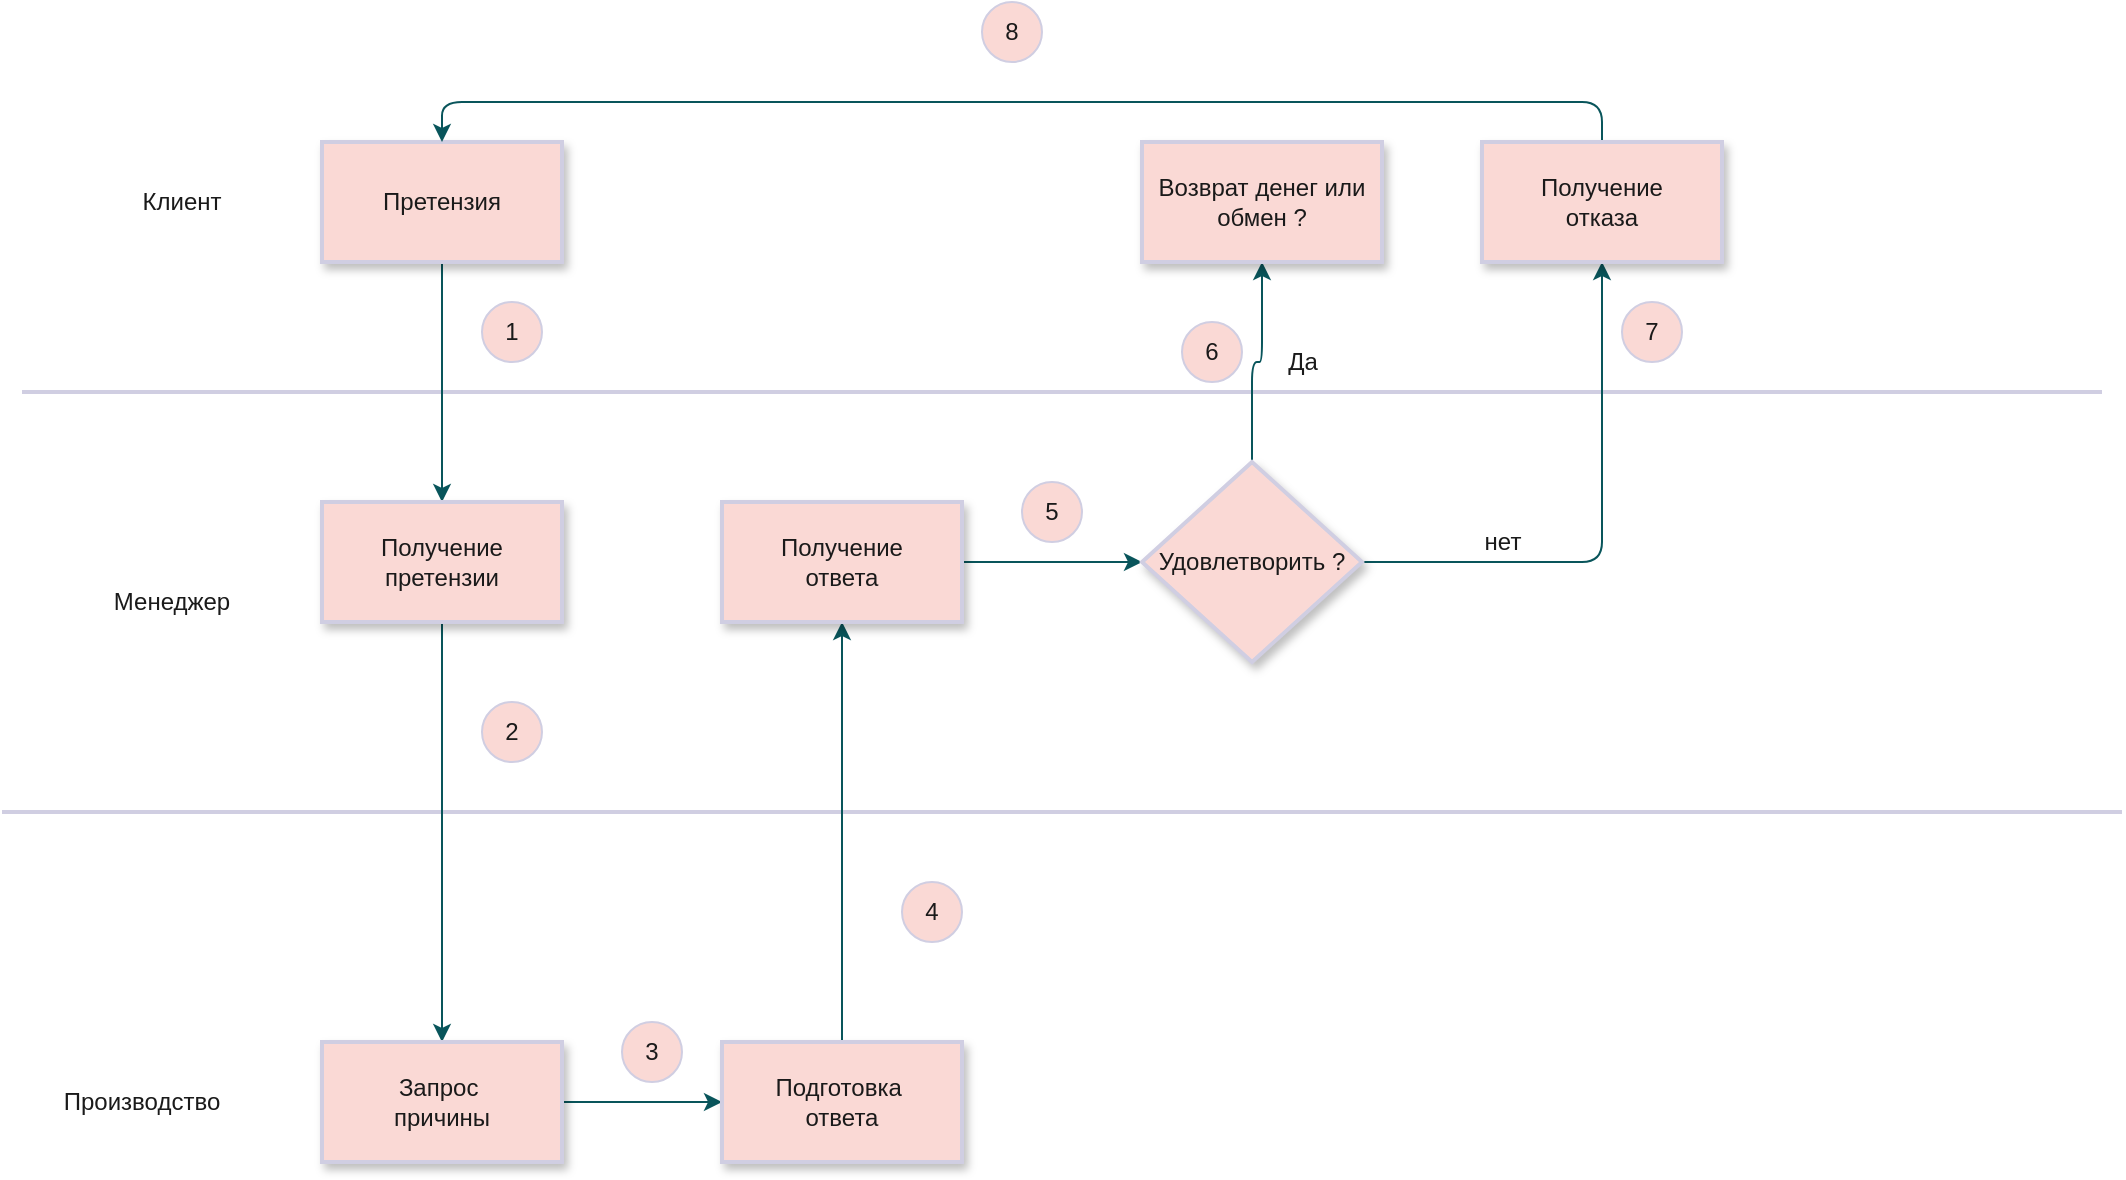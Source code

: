 <mxfile version="14.6.10" type="github">
  <diagram name="Page-1" id="2a216829-ef6e-dabb-86c1-c78162f3ba2b">
    <mxGraphModel dx="1255" dy="804" grid="1" gridSize="10" guides="1" tooltips="1" connect="1" arrows="1" fold="1" page="1" pageScale="1" pageWidth="850" pageHeight="1100" math="0" shadow="0">
      <root>
        <mxCell id="0" />
        <mxCell id="1" parent="0" />
        <mxCell id="8sKl_iNlSNDo3tOQ9S4O-7" value="" style="line;strokeWidth=2;html=1;rounded=0;sketch=0;fontColor=#1A1A1A;fillColor=#FAD9D5;strokeColor=#D0CEE2;" vertex="1" parent="1">
          <mxGeometry x="80" y="450" width="1060" height="10" as="geometry" />
        </mxCell>
        <mxCell id="8sKl_iNlSNDo3tOQ9S4O-8" value="" style="line;strokeWidth=2;html=1;rounded=0;sketch=0;fontColor=#1A1A1A;fillColor=#FAD9D5;strokeColor=#D0CEE2;" vertex="1" parent="1">
          <mxGeometry x="90" y="240" width="1040" height="10" as="geometry" />
        </mxCell>
        <mxCell id="8sKl_iNlSNDo3tOQ9S4O-11" value="Клиент" style="text;html=1;strokeColor=none;fillColor=none;align=center;verticalAlign=middle;whiteSpace=wrap;rounded=0;sketch=0;fontColor=#1A1A1A;" vertex="1" parent="1">
          <mxGeometry x="130" y="130" width="80" height="40" as="geometry" />
        </mxCell>
        <mxCell id="8sKl_iNlSNDo3tOQ9S4O-14" value="Менеджер" style="text;html=1;strokeColor=none;fillColor=none;align=center;verticalAlign=middle;whiteSpace=wrap;rounded=0;sketch=0;fontColor=#1A1A1A;" vertex="1" parent="1">
          <mxGeometry x="120" y="330" width="90" height="40" as="geometry" />
        </mxCell>
        <mxCell id="8sKl_iNlSNDo3tOQ9S4O-15" value="Производство" style="text;html=1;strokeColor=none;fillColor=none;align=center;verticalAlign=middle;whiteSpace=wrap;rounded=0;sketch=0;fontColor=#1A1A1A;" vertex="1" parent="1">
          <mxGeometry x="130" y="590" width="40" height="20" as="geometry" />
        </mxCell>
        <mxCell id="8sKl_iNlSNDo3tOQ9S4O-19" value="" style="edgeStyle=orthogonalEdgeStyle;curved=0;rounded=1;sketch=0;orthogonalLoop=1;jettySize=auto;html=1;fontColor=#1A1A1A;strokeColor=#09555B;" edge="1" parent="1" source="8sKl_iNlSNDo3tOQ9S4O-17" target="8sKl_iNlSNDo3tOQ9S4O-18">
          <mxGeometry relative="1" as="geometry" />
        </mxCell>
        <mxCell id="8sKl_iNlSNDo3tOQ9S4O-17" value="Претензия" style="whiteSpace=wrap;html=1;rounded=0;sketch=0;fontColor=#1A1A1A;strokeColor=#D0CEE2;fillColor=#FAD9D5;strokeWidth=2;shadow=1;" vertex="1" parent="1">
          <mxGeometry x="240" y="120" width="120" height="60" as="geometry" />
        </mxCell>
        <mxCell id="8sKl_iNlSNDo3tOQ9S4O-21" value="" style="edgeStyle=orthogonalEdgeStyle;curved=0;rounded=1;sketch=0;orthogonalLoop=1;jettySize=auto;html=1;fontColor=#1A1A1A;strokeColor=#09555B;" edge="1" parent="1" source="8sKl_iNlSNDo3tOQ9S4O-18" target="8sKl_iNlSNDo3tOQ9S4O-20">
          <mxGeometry relative="1" as="geometry" />
        </mxCell>
        <mxCell id="8sKl_iNlSNDo3tOQ9S4O-18" value="Получение&lt;br&gt;претензии" style="whiteSpace=wrap;html=1;rounded=0;sketch=0;fontColor=#1A1A1A;strokeColor=#D0CEE2;fillColor=#FAD9D5;strokeWidth=2;shadow=1;" vertex="1" parent="1">
          <mxGeometry x="240" y="300" width="120" height="60" as="geometry" />
        </mxCell>
        <mxCell id="8sKl_iNlSNDo3tOQ9S4O-23" value="" style="edgeStyle=orthogonalEdgeStyle;curved=0;rounded=1;sketch=0;orthogonalLoop=1;jettySize=auto;html=1;fontColor=#1A1A1A;strokeColor=#09555B;" edge="1" parent="1" source="8sKl_iNlSNDo3tOQ9S4O-20" target="8sKl_iNlSNDo3tOQ9S4O-22">
          <mxGeometry relative="1" as="geometry" />
        </mxCell>
        <mxCell id="8sKl_iNlSNDo3tOQ9S4O-20" value="Запрос&amp;nbsp;&lt;br&gt;причины" style="whiteSpace=wrap;html=1;rounded=0;sketch=0;fontColor=#1A1A1A;strokeColor=#D0CEE2;fillColor=#FAD9D5;strokeWidth=2;shadow=1;" vertex="1" parent="1">
          <mxGeometry x="240" y="570" width="120" height="60" as="geometry" />
        </mxCell>
        <mxCell id="8sKl_iNlSNDo3tOQ9S4O-35" value="" style="edgeStyle=orthogonalEdgeStyle;curved=0;rounded=1;sketch=0;orthogonalLoop=1;jettySize=auto;html=1;fontColor=#1A1A1A;strokeColor=#09555B;entryX=0.5;entryY=1;entryDx=0;entryDy=0;" edge="1" parent="1" source="8sKl_iNlSNDo3tOQ9S4O-22" target="8sKl_iNlSNDo3tOQ9S4O-30">
          <mxGeometry relative="1" as="geometry" />
        </mxCell>
        <mxCell id="8sKl_iNlSNDo3tOQ9S4O-22" value="Подготовка&amp;nbsp;&lt;br&gt;ответа" style="whiteSpace=wrap;html=1;rounded=0;sketch=0;fontColor=#1A1A1A;strokeColor=#D0CEE2;fillColor=#FAD9D5;strokeWidth=2;shadow=1;" vertex="1" parent="1">
          <mxGeometry x="440" y="570" width="120" height="60" as="geometry" />
        </mxCell>
        <mxCell id="8sKl_iNlSNDo3tOQ9S4O-37" style="edgeStyle=orthogonalEdgeStyle;curved=0;rounded=1;sketch=0;orthogonalLoop=1;jettySize=auto;html=1;entryX=0;entryY=0.5;entryDx=0;entryDy=0;fontColor=#1A1A1A;strokeColor=#09555B;" edge="1" parent="1" source="8sKl_iNlSNDo3tOQ9S4O-30" target="8sKl_iNlSNDo3tOQ9S4O-36">
          <mxGeometry relative="1" as="geometry" />
        </mxCell>
        <mxCell id="8sKl_iNlSNDo3tOQ9S4O-30" value="Получение&lt;br&gt;ответа" style="whiteSpace=wrap;html=1;rounded=0;sketch=0;fontColor=#1A1A1A;strokeColor=#D0CEE2;fillColor=#FAD9D5;strokeWidth=2;shadow=1;" vertex="1" parent="1">
          <mxGeometry x="440" y="300" width="120" height="60" as="geometry" />
        </mxCell>
        <mxCell id="8sKl_iNlSNDo3tOQ9S4O-39" value="" style="edgeStyle=orthogonalEdgeStyle;curved=0;rounded=1;sketch=0;orthogonalLoop=1;jettySize=auto;html=1;fontColor=#1A1A1A;strokeColor=#09555B;" edge="1" parent="1" source="8sKl_iNlSNDo3tOQ9S4O-36" target="8sKl_iNlSNDo3tOQ9S4O-38">
          <mxGeometry relative="1" as="geometry" />
        </mxCell>
        <mxCell id="8sKl_iNlSNDo3tOQ9S4O-41" value="" style="edgeStyle=orthogonalEdgeStyle;curved=0;rounded=1;sketch=0;orthogonalLoop=1;jettySize=auto;html=1;fontColor=#1A1A1A;strokeColor=#09555B;" edge="1" parent="1" source="8sKl_iNlSNDo3tOQ9S4O-36" target="8sKl_iNlSNDo3tOQ9S4O-40">
          <mxGeometry relative="1" as="geometry" />
        </mxCell>
        <mxCell id="8sKl_iNlSNDo3tOQ9S4O-36" value="Удовлетворить ?" style="rhombus;whiteSpace=wrap;html=1;rounded=0;sketch=0;fontColor=#1A1A1A;strokeColor=#D0CEE2;fillColor=#FAD9D5;strokeWidth=2;shadow=1;" vertex="1" parent="1">
          <mxGeometry x="650" y="280" width="110" height="100" as="geometry" />
        </mxCell>
        <mxCell id="8sKl_iNlSNDo3tOQ9S4O-38" value="Возврат денег или обмен ?" style="rounded=0;whiteSpace=wrap;html=1;sketch=0;fontColor=#1A1A1A;strokeColor=#D0CEE2;fillColor=#FAD9D5;strokeWidth=2;shadow=1;" vertex="1" parent="1">
          <mxGeometry x="650" y="120" width="120" height="60" as="geometry" />
        </mxCell>
        <mxCell id="8sKl_iNlSNDo3tOQ9S4O-44" style="edgeStyle=orthogonalEdgeStyle;curved=0;rounded=1;sketch=0;orthogonalLoop=1;jettySize=auto;html=1;entryX=0.5;entryY=0;entryDx=0;entryDy=0;fontColor=#1A1A1A;strokeColor=#09555B;" edge="1" parent="1" source="8sKl_iNlSNDo3tOQ9S4O-40" target="8sKl_iNlSNDo3tOQ9S4O-17">
          <mxGeometry relative="1" as="geometry">
            <Array as="points">
              <mxPoint x="880" y="100" />
              <mxPoint x="300" y="100" />
            </Array>
          </mxGeometry>
        </mxCell>
        <mxCell id="8sKl_iNlSNDo3tOQ9S4O-40" value="Получение &lt;br&gt;отказа" style="whiteSpace=wrap;html=1;rounded=0;fontColor=#1A1A1A;strokeColor=#D0CEE2;fillColor=#FAD9D5;sketch=0;strokeWidth=2;shadow=1;" vertex="1" parent="1">
          <mxGeometry x="820" y="120" width="120" height="60" as="geometry" />
        </mxCell>
        <mxCell id="8sKl_iNlSNDo3tOQ9S4O-42" value="Да" style="text;html=1;align=center;verticalAlign=middle;resizable=0;points=[];autosize=1;strokeColor=none;fontColor=#1A1A1A;" vertex="1" parent="1">
          <mxGeometry x="715" y="220" width="30" height="20" as="geometry" />
        </mxCell>
        <mxCell id="8sKl_iNlSNDo3tOQ9S4O-43" value="нет" style="text;html=1;align=center;verticalAlign=middle;resizable=0;points=[];autosize=1;strokeColor=none;fontColor=#1A1A1A;" vertex="1" parent="1">
          <mxGeometry x="815" y="310" width="30" height="20" as="geometry" />
        </mxCell>
        <mxCell id="8sKl_iNlSNDo3tOQ9S4O-45" value="1" style="ellipse;whiteSpace=wrap;html=1;aspect=fixed;rounded=0;sketch=0;fontColor=#1A1A1A;strokeColor=#D0CEE2;fillColor=#FAD9D5;" vertex="1" parent="1">
          <mxGeometry x="320" y="200" width="30" height="30" as="geometry" />
        </mxCell>
        <mxCell id="8sKl_iNlSNDo3tOQ9S4O-46" value="2" style="ellipse;whiteSpace=wrap;html=1;aspect=fixed;rounded=0;sketch=0;fontColor=#1A1A1A;strokeColor=#D0CEE2;fillColor=#FAD9D5;" vertex="1" parent="1">
          <mxGeometry x="320" y="400" width="30" height="30" as="geometry" />
        </mxCell>
        <mxCell id="8sKl_iNlSNDo3tOQ9S4O-49" value="3" style="ellipse;whiteSpace=wrap;html=1;aspect=fixed;rounded=0;sketch=0;fontColor=#1A1A1A;strokeColor=#D0CEE2;fillColor=#FAD9D5;" vertex="1" parent="1">
          <mxGeometry x="390" y="560" width="30" height="30" as="geometry" />
        </mxCell>
        <mxCell id="8sKl_iNlSNDo3tOQ9S4O-53" value="4" style="ellipse;whiteSpace=wrap;html=1;aspect=fixed;rounded=0;sketch=0;fontColor=#1A1A1A;strokeColor=#D0CEE2;fillColor=#FAD9D5;" vertex="1" parent="1">
          <mxGeometry x="530" y="490" width="30" height="30" as="geometry" />
        </mxCell>
        <mxCell id="8sKl_iNlSNDo3tOQ9S4O-56" value="5" style="ellipse;whiteSpace=wrap;html=1;aspect=fixed;rounded=0;sketch=0;fontColor=#1A1A1A;strokeColor=#D0CEE2;fillColor=#FAD9D5;" vertex="1" parent="1">
          <mxGeometry x="590" y="290" width="30" height="30" as="geometry" />
        </mxCell>
        <mxCell id="8sKl_iNlSNDo3tOQ9S4O-57" value="6" style="ellipse;whiteSpace=wrap;html=1;aspect=fixed;rounded=0;sketch=0;fontColor=#1A1A1A;strokeColor=#D0CEE2;fillColor=#FAD9D5;" vertex="1" parent="1">
          <mxGeometry x="670" y="210" width="30" height="30" as="geometry" />
        </mxCell>
        <mxCell id="8sKl_iNlSNDo3tOQ9S4O-58" value="7" style="ellipse;whiteSpace=wrap;html=1;aspect=fixed;rounded=0;sketch=0;fontColor=#1A1A1A;strokeColor=#D0CEE2;fillColor=#FAD9D5;" vertex="1" parent="1">
          <mxGeometry x="890" y="200" width="30" height="30" as="geometry" />
        </mxCell>
        <mxCell id="8sKl_iNlSNDo3tOQ9S4O-59" value="8" style="ellipse;whiteSpace=wrap;html=1;aspect=fixed;rounded=0;sketch=0;fontColor=#1A1A1A;strokeColor=#D0CEE2;fillColor=#FAD9D5;" vertex="1" parent="1">
          <mxGeometry x="570" y="50" width="30" height="30" as="geometry" />
        </mxCell>
      </root>
    </mxGraphModel>
  </diagram>
</mxfile>
